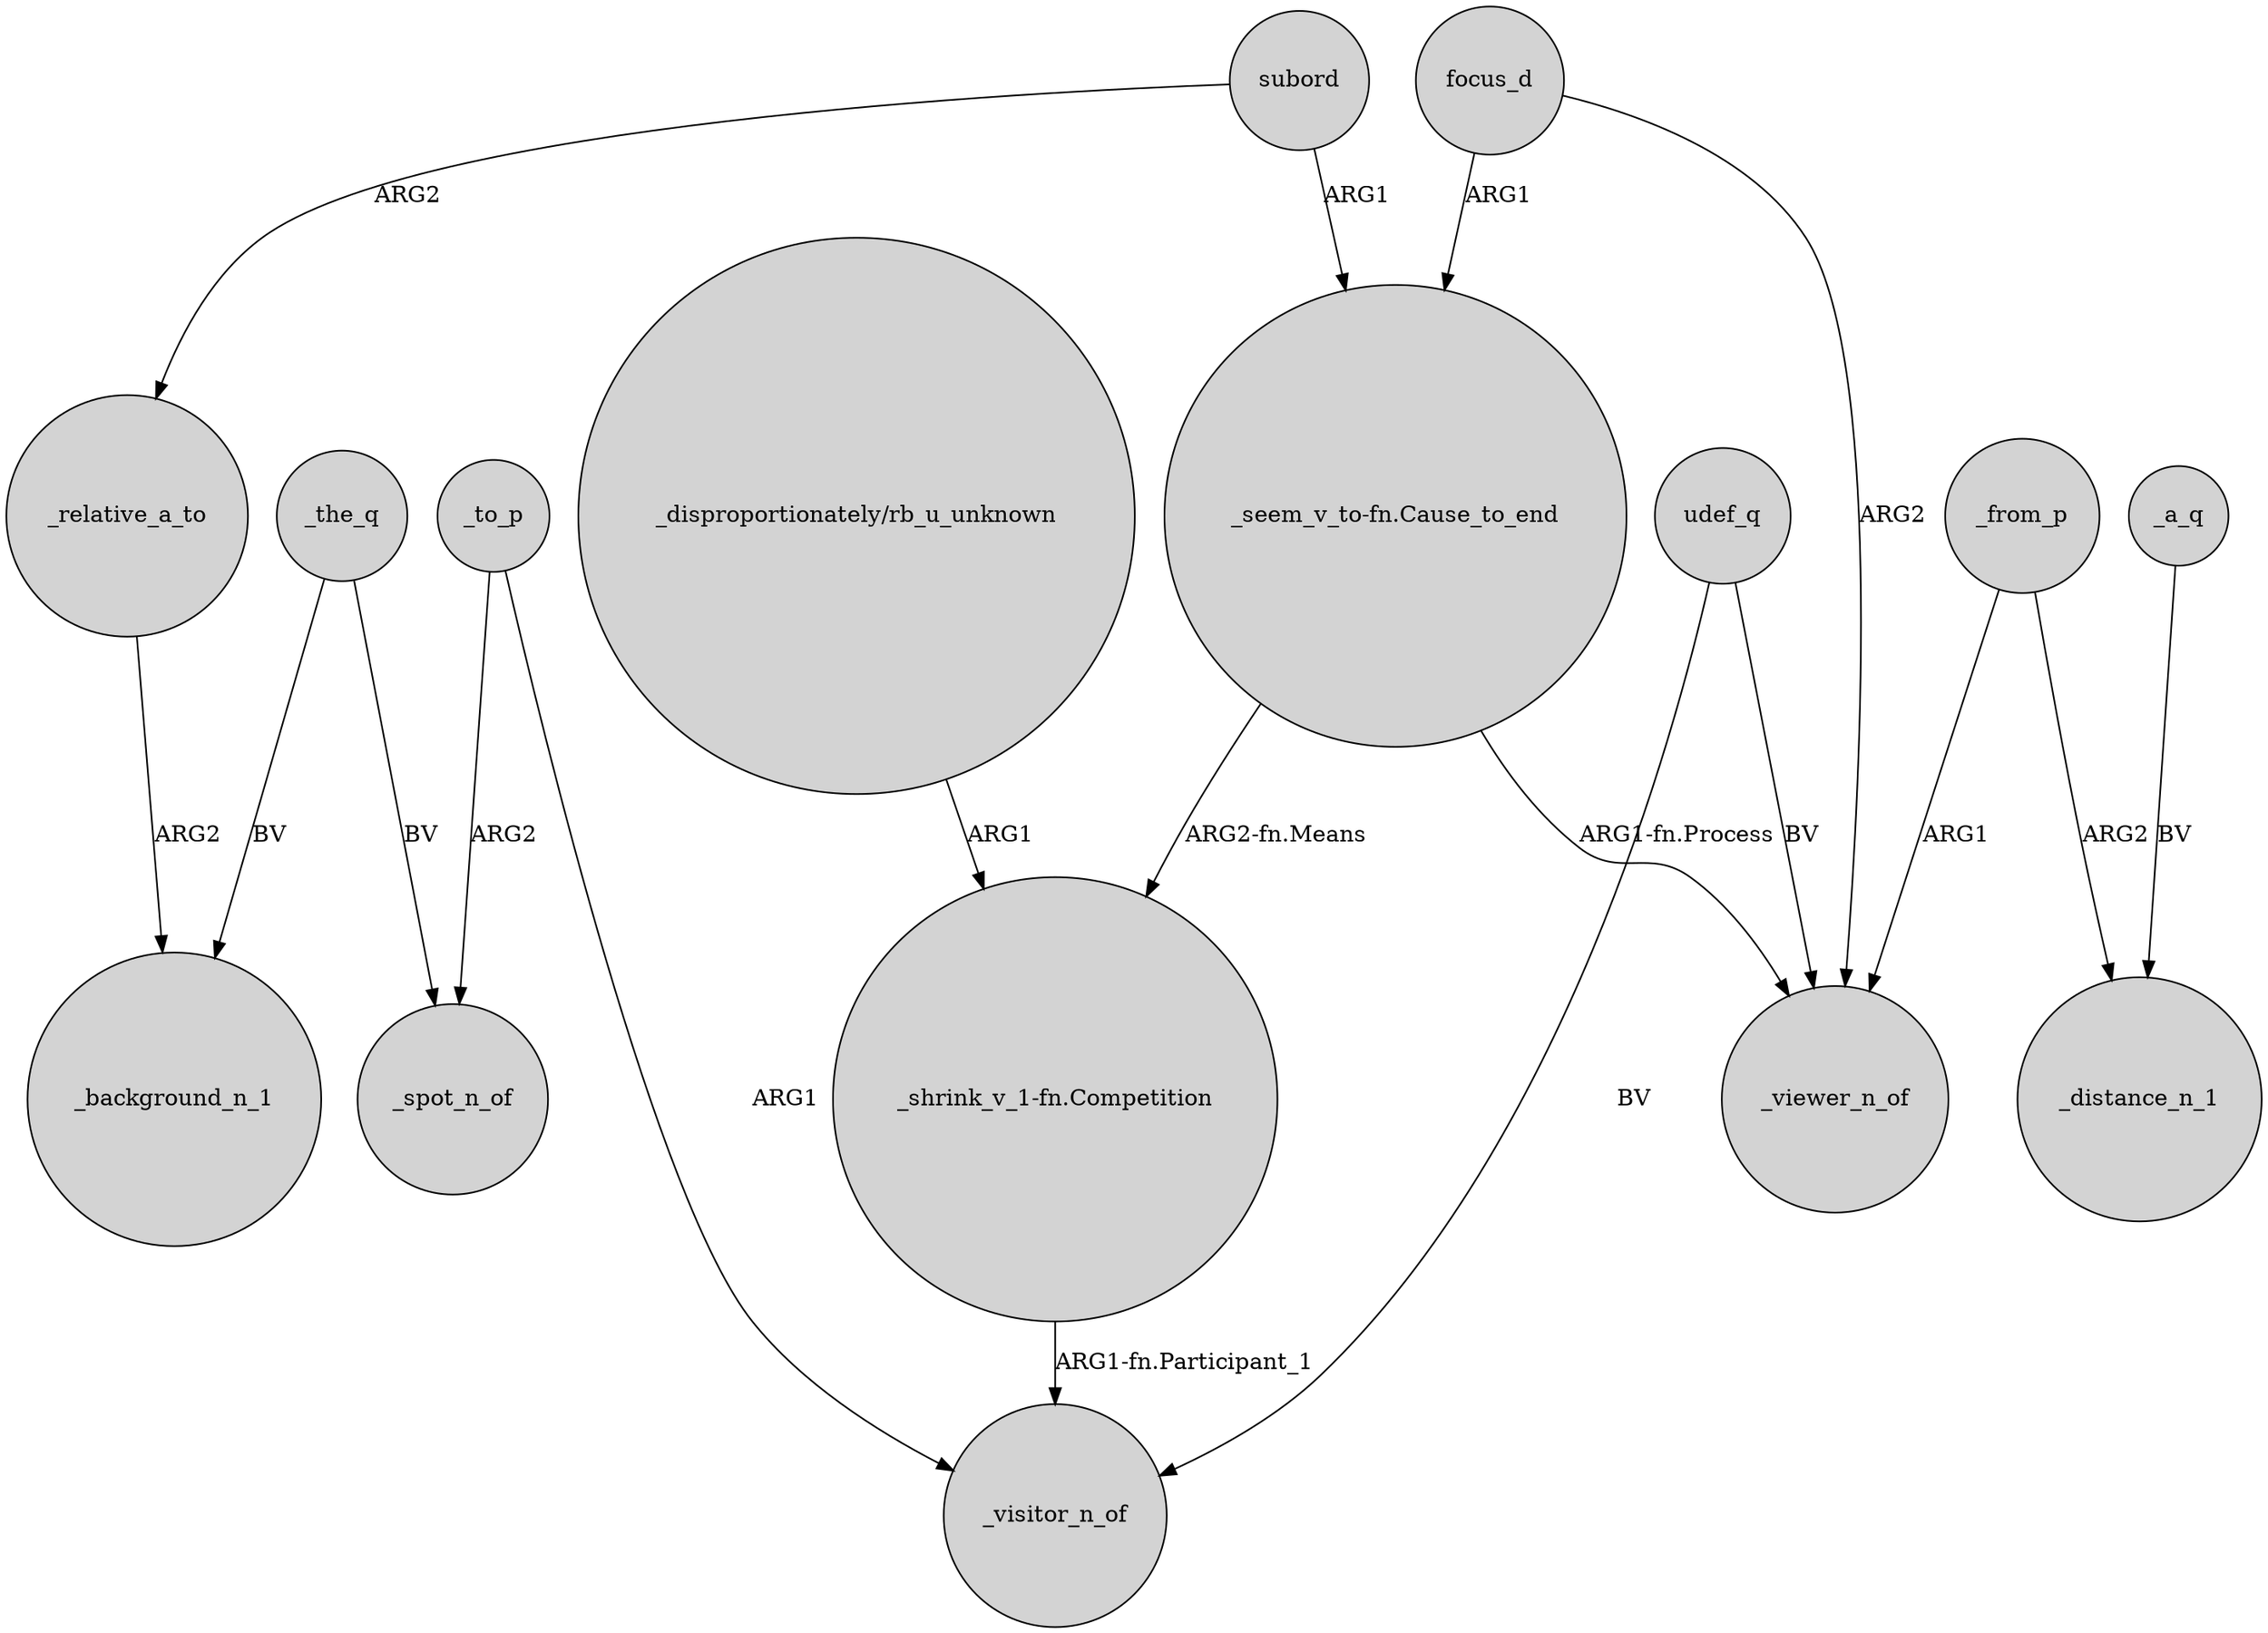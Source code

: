 digraph {
	node [shape=circle style=filled]
	_relative_a_to -> _background_n_1 [label=ARG2]
	udef_q -> _viewer_n_of [label=BV]
	_to_p -> _spot_n_of [label=ARG2]
	_from_p -> _viewer_n_of [label=ARG1]
	udef_q -> _visitor_n_of [label=BV]
	focus_d -> "_seem_v_to-fn.Cause_to_end" [label=ARG1]
	_the_q -> _background_n_1 [label=BV]
	_to_p -> _visitor_n_of [label=ARG1]
	_a_q -> _distance_n_1 [label=BV]
	_from_p -> _distance_n_1 [label=ARG2]
	"_seem_v_to-fn.Cause_to_end" -> "_shrink_v_1-fn.Competition" [label="ARG2-fn.Means"]
	"_disproportionately/rb_u_unknown" -> "_shrink_v_1-fn.Competition" [label=ARG1]
	focus_d -> _viewer_n_of [label=ARG2]
	_the_q -> _spot_n_of [label=BV]
	"_shrink_v_1-fn.Competition" -> _visitor_n_of [label="ARG1-fn.Participant_1"]
	subord -> _relative_a_to [label=ARG2]
	subord -> "_seem_v_to-fn.Cause_to_end" [label=ARG1]
	"_seem_v_to-fn.Cause_to_end" -> _viewer_n_of [label="ARG1-fn.Process"]
}
